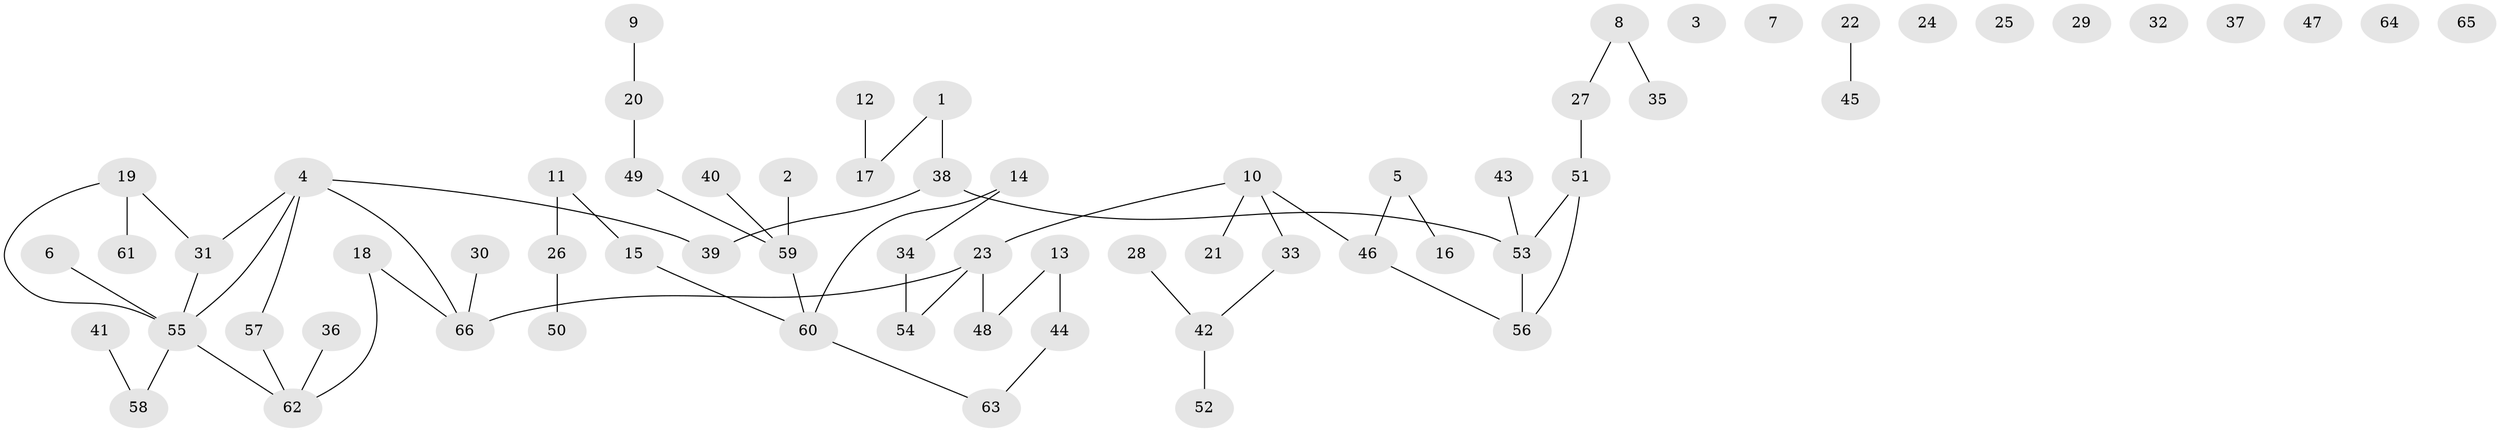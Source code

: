 // coarse degree distribution, {3: 0.0625, 5: 0.03125, 0: 0.34375, 8: 0.03125, 1: 0.40625, 6: 0.03125, 2: 0.09375}
// Generated by graph-tools (version 1.1) at 2025/16/03/04/25 18:16:33]
// undirected, 66 vertices, 61 edges
graph export_dot {
graph [start="1"]
  node [color=gray90,style=filled];
  1;
  2;
  3;
  4;
  5;
  6;
  7;
  8;
  9;
  10;
  11;
  12;
  13;
  14;
  15;
  16;
  17;
  18;
  19;
  20;
  21;
  22;
  23;
  24;
  25;
  26;
  27;
  28;
  29;
  30;
  31;
  32;
  33;
  34;
  35;
  36;
  37;
  38;
  39;
  40;
  41;
  42;
  43;
  44;
  45;
  46;
  47;
  48;
  49;
  50;
  51;
  52;
  53;
  54;
  55;
  56;
  57;
  58;
  59;
  60;
  61;
  62;
  63;
  64;
  65;
  66;
  1 -- 17;
  1 -- 38;
  2 -- 59;
  4 -- 31;
  4 -- 39;
  4 -- 55;
  4 -- 57;
  4 -- 66;
  5 -- 16;
  5 -- 46;
  6 -- 55;
  8 -- 27;
  8 -- 35;
  9 -- 20;
  10 -- 21;
  10 -- 23;
  10 -- 33;
  10 -- 46;
  11 -- 15;
  11 -- 26;
  12 -- 17;
  13 -- 44;
  13 -- 48;
  14 -- 34;
  14 -- 60;
  15 -- 60;
  18 -- 62;
  18 -- 66;
  19 -- 31;
  19 -- 55;
  19 -- 61;
  20 -- 49;
  22 -- 45;
  23 -- 48;
  23 -- 54;
  23 -- 66;
  26 -- 50;
  27 -- 51;
  28 -- 42;
  30 -- 66;
  31 -- 55;
  33 -- 42;
  34 -- 54;
  36 -- 62;
  38 -- 39;
  38 -- 53;
  40 -- 59;
  41 -- 58;
  42 -- 52;
  43 -- 53;
  44 -- 63;
  46 -- 56;
  49 -- 59;
  51 -- 53;
  51 -- 56;
  53 -- 56;
  55 -- 58;
  55 -- 62;
  57 -- 62;
  59 -- 60;
  60 -- 63;
}

